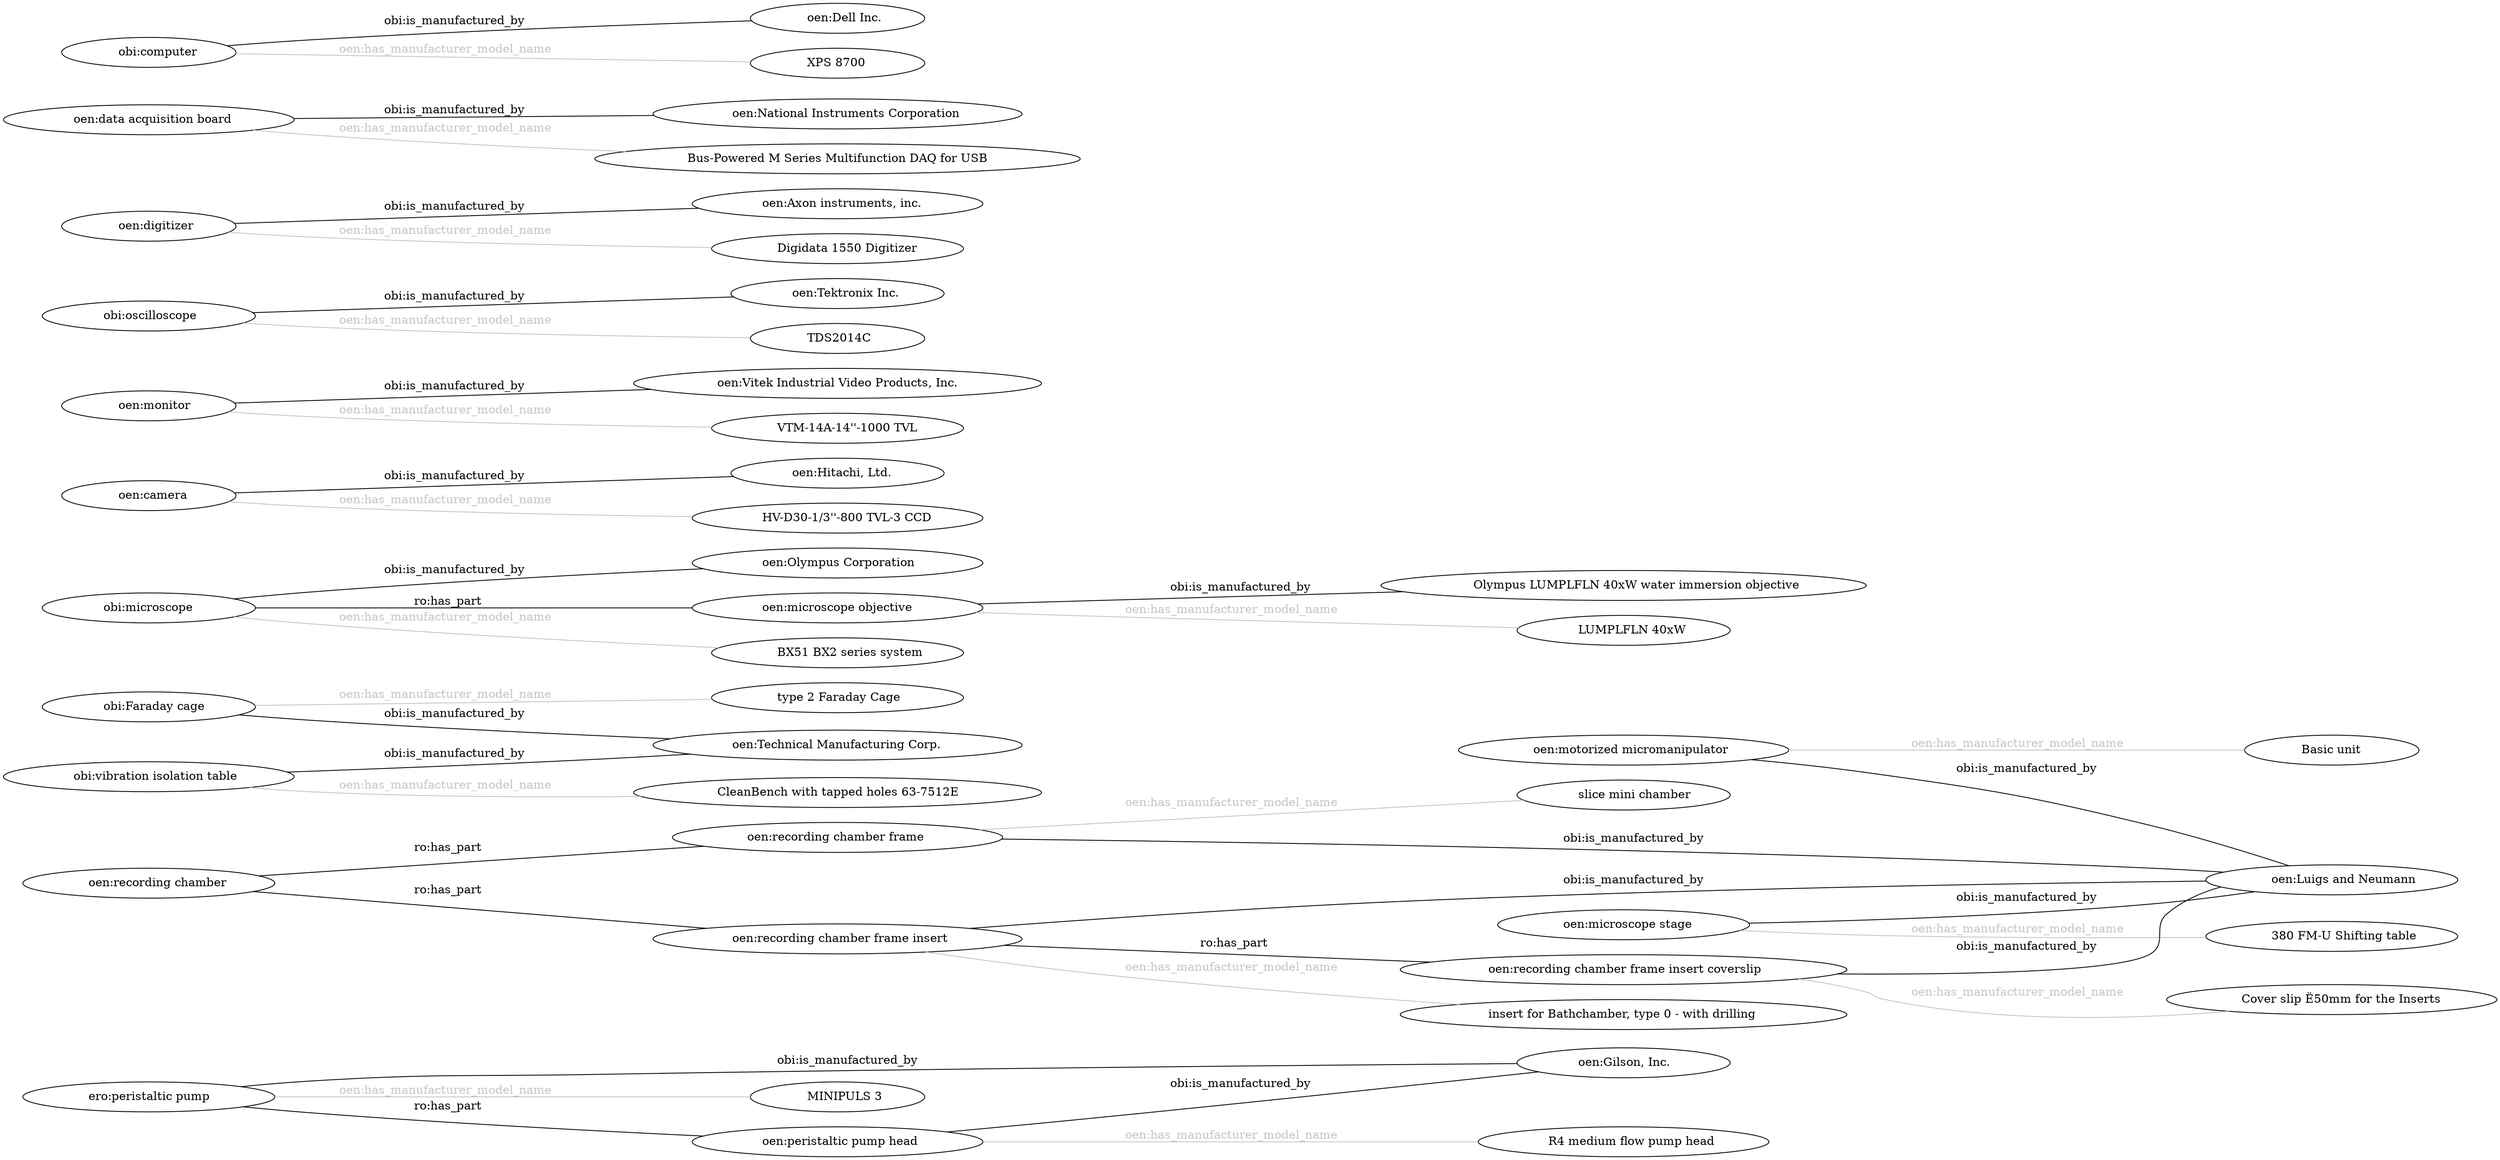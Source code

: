 graph "test" {layout = "dot";rankdir="LR";overlap = "prism";"	ero:peristaltic pump	"	--	"	oen:Gilson, Inc.	"	[label=	"	obi:is_manufactured_by	" 	color="#000000" fontcolor="#000000"]	;"	oen:recording chamber frame	"	--	"	oen:Luigs and Neumann	"	[label=	"	obi:is_manufactured_by	" 	color="#000000" fontcolor="#000000"]	;"	oen:recording chamber frame insert	"	--	"	oen:Luigs and Neumann	"	[label=	"	obi:is_manufactured_by	" 	color="#000000" fontcolor="#000000"]	;"	oen:microscope stage	"	--	"	oen:Luigs and Neumann	"	[label=	"	obi:is_manufactured_by	" 	color="#000000" fontcolor="#000000"]	;"	obi:Faraday cage	"	--	"	oen:Technical Manufacturing Corp.	"	[label=	"	obi:is_manufactured_by	" 	color="#000000" fontcolor="#000000"]	;"	obi:vibration isolation table	"	--	"	oen:Technical Manufacturing Corp.	"	[label=	"	obi:is_manufactured_by	" 	color="#000000" fontcolor="#000000"]	;"	obi:microscope	"	--	"	oen:Olympus Corporation	"	[label=	"	obi:is_manufactured_by	" 	color="#000000" fontcolor="#000000"]	;"	oen:microscope objective	"	--	"	Olympus LUMPLFLN 40xW water immersion objective	"	[label=	"	obi:is_manufactured_by	" 	color="#000000" fontcolor="#000000"]	;"	oen:camera	"	--	"	oen:Hitachi, Ltd.	"	[label=	"	obi:is_manufactured_by	" 	color="#000000" fontcolor="#000000"]	;"	oen:monitor	"	--	"	oen:Vitek Industrial Video Products, Inc.	"	[label=	"	obi:is_manufactured_by	" 	color="#000000" fontcolor="#000000"]	;"	oen:motorized micromanipulator	"	--	"	oen:Luigs and Neumann	"	[label=	"	obi:is_manufactured_by	" 	color="#000000" fontcolor="#000000"]	;"	obi:oscilloscope	"	--	"	oen:Tektronix Inc.	"	[label=	"	obi:is_manufactured_by	" 	color="#000000" fontcolor="#000000"]	;"	oen:digitizer	"	--	"	oen:Axon instruments, inc.	"	[label=	"	obi:is_manufactured_by	" 	color="#000000" fontcolor="#000000"]	;"	oen:data acquisition board	"	--	"	oen:National Instruments Corporation	"	[label=	"	obi:is_manufactured_by	" 	color="#000000" fontcolor="#000000"]	;"	obi:computer	"	--	"	oen:Dell Inc.	"	[label=	"	obi:is_manufactured_by	" 	color="#000000" fontcolor="#000000"]	;"	ero:peristaltic pump	"	--	"	MINIPULS 3	"	[label=	"	oen:has_manufacturer_model_name	" 	color="#c4c4c4" fontcolor="#c4c4c4"]	;"	oen:microscope stage	"	--	"	380 FM-U Shifting table	"	[label=	"	oen:has_manufacturer_model_name	" 	color="#c4c4c4" fontcolor="#c4c4c4"]	;"	obi:Faraday cage	"	--	"	type 2 Faraday Cage	"	[label=	"	oen:has_manufacturer_model_name	" 	color="#c4c4c4" fontcolor="#c4c4c4"]	;"	obi:vibration isolation table	"	--	"	CleanBench with tapped holes 63-7512E	"	[label=	"	oen:has_manufacturer_model_name	" 	color="#c4c4c4" fontcolor="#c4c4c4"]	;"	obi:microscope	"	--	"	BX51 BX2 series system	"	[label=	"	oen:has_manufacturer_model_name	" 	color="#c4c4c4" fontcolor="#c4c4c4"]	;"	obi:microscope	"	--	"	oen:microscope objective	"	[label=	"	ro:has_part	" 	color="#000000" fontcolor="#000000"]	;"	oen:microscope objective	"	--	"	LUMPLFLN 40xW	"	[label=	"	oen:has_manufacturer_model_name	" 	color="#c4c4c4" fontcolor="#c4c4c4"]	;"	oen:camera	"	--	"	HV-D30-1/3''-800 TVL-3 CCD	"	[label=	"	oen:has_manufacturer_model_name	" 	color="#c4c4c4" fontcolor="#c4c4c4"]	;"	oen:monitor	"	--	"	VTM-14A-14''-1000 TVL	"	[label=	"	oen:has_manufacturer_model_name	" 	color="#c4c4c4" fontcolor="#c4c4c4"]	;"	oen:motorized micromanipulator	"	--	"	Basic unit	"	[label=	"	oen:has_manufacturer_model_name	" 	color="#c4c4c4" fontcolor="#c4c4c4"]	;"	obi:oscilloscope	"	--	"	TDS2014C	"	[label=	"	oen:has_manufacturer_model_name	" 	color="#c4c4c4" fontcolor="#c4c4c4"]	;"	oen:digitizer	"	--	"	Digidata 1550 Digitizer	"	[label=	"	oen:has_manufacturer_model_name	" 	color="#c4c4c4" fontcolor="#c4c4c4"]	;"	oen:data acquisition board	"	--	"	Bus-Powered M Series Multifunction DAQ for USB	"	[label=	"	oen:has_manufacturer_model_name	" 	color="#c4c4c4" fontcolor="#c4c4c4"]	;"	obi:computer	"	--	"	XPS 8700	"	[label=	"	oen:has_manufacturer_model_name	" 	color="#c4c4c4" fontcolor="#c4c4c4"]	;"	oen:recording chamber frame insert coverslip	"	--	"	oen:Luigs and Neumann	"	[label=	"	obi:is_manufactured_by	" 	color="#000000" fontcolor="#000000"]	;"	ero:peristaltic pump	"	--	"	oen:peristaltic pump head	"	[label=	"	ro:has_part	" 	color="#000000" fontcolor="#000000"]	;"	oen:peristaltic pump head	"	--	"	oen:Gilson, Inc.	"	[label=	"	obi:is_manufactured_by	" 	color="#000000" fontcolor="#000000"]	;"	oen:peristaltic pump head	"	--	"	R4 medium flow pump head	"	[label=	"	oen:has_manufacturer_model_name	" 	color="#c4c4c4" fontcolor="#c4c4c4"]	;"	oen:recording chamber	"	--	"	oen:recording chamber frame	"	[label=	"	ro:has_part	" 	color="#000000" fontcolor="#000000"]	;"	oen:recording chamber	"	--	"	oen:recording chamber frame insert	"	[label=	"	ro:has_part	" 	color="#000000" fontcolor="#000000"]	;"	oen:recording chamber frame insert	"	--	"	oen:recording chamber frame insert coverslip	"	[label=	"	ro:has_part	" 	color="#000000" fontcolor="#000000"]	;"	oen:recording chamber frame	"	--	"	slice mini chamber	"	[label=	"	oen:has_manufacturer_model_name	" 	color="#c4c4c4" fontcolor="#c4c4c4"]	;"	oen:recording chamber frame insert	"	--	"	insert for Bathchamber, type 0 - with drilling	"	[label=	"	oen:has_manufacturer_model_name	" 	color="#c4c4c4" fontcolor="#c4c4c4"]	;"	oen:recording chamber frame insert coverslip	"	--	"	Cover slip Ë50mm for the Inserts	"	[label=	"	oen:has_manufacturer_model_name	" 	color="#c4c4c4" fontcolor="#c4c4c4"]	;}